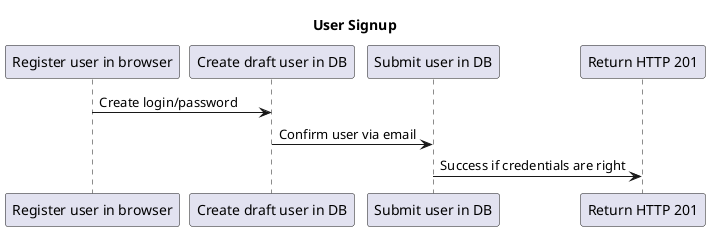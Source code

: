 @startuml
title User Signup
"Register user in browser" -> "Create draft user in DB" : Create login/password
"Create draft user in DB" -> "Submit user in DB" : Confirm user via email
"Submit user in DB" -> "Return HTTP 201" : Success if credentials are right
@enduml
